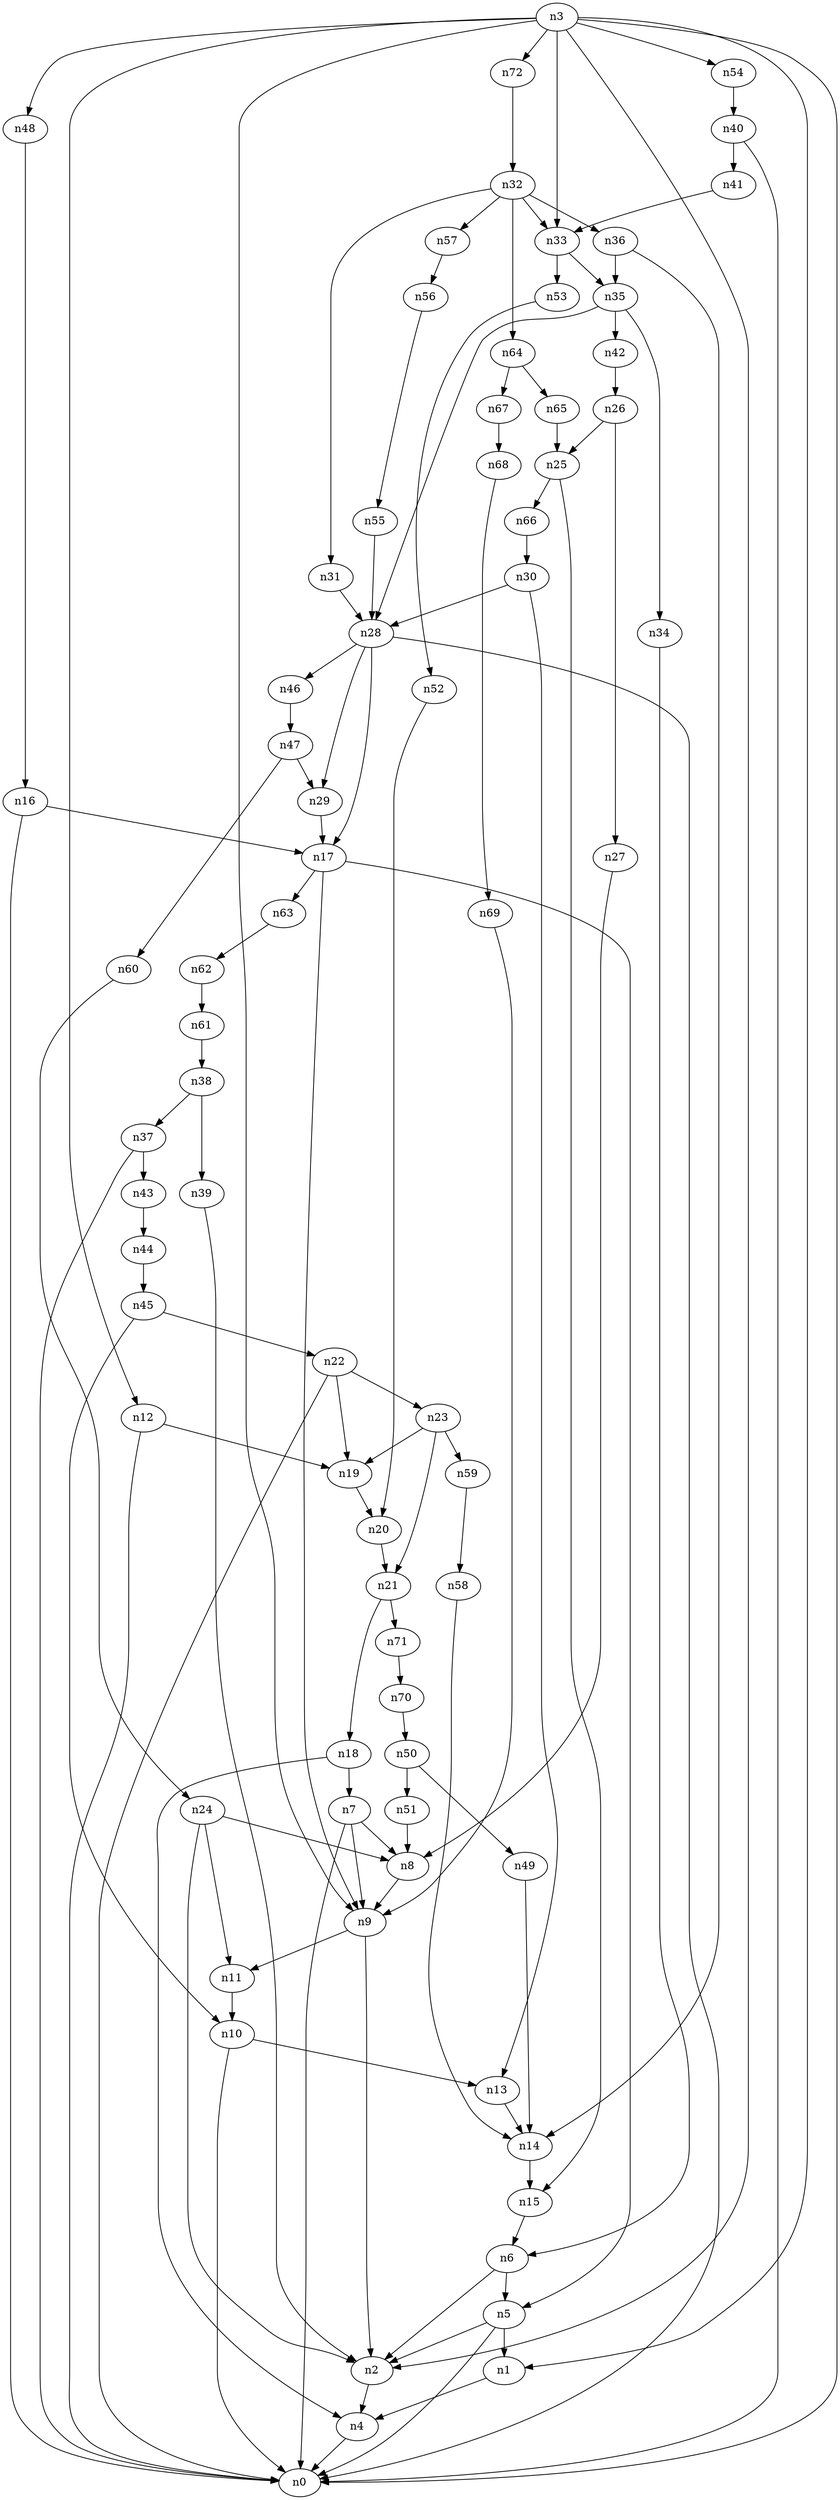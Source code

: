 digraph G {
	n1 -> n4	 [_graphml_id=e4];
	n2 -> n4	 [_graphml_id=e7];
	n3 -> n0	 [_graphml_id=e0];
	n3 -> n1	 [_graphml_id=e3];
	n3 -> n2	 [_graphml_id=e6];
	n3 -> n9	 [_graphml_id=e14];
	n3 -> n12	 [_graphml_id=e18];
	n3 -> n33	 [_graphml_id=e54];
	n3 -> n48	 [_graphml_id=e78];
	n3 -> n54	 [_graphml_id=e88];
	n3 -> n72	 [_graphml_id=e118];
	n4 -> n0	 [_graphml_id=e1];
	n5 -> n0	 [_graphml_id=e2];
	n5 -> n1	 [_graphml_id=e5];
	n5 -> n2	 [_graphml_id=e8];
	n6 -> n2	 [_graphml_id=e10];
	n6 -> n5	 [_graphml_id=e9];
	n7 -> n0	 [_graphml_id=e11];
	n7 -> n8	 [_graphml_id=e12];
	n7 -> n9	 [_graphml_id=e20];
	n8 -> n9	 [_graphml_id=e13];
	n9 -> n2	 [_graphml_id=e30];
	n9 -> n11	 [_graphml_id=e17];
	n10 -> n0	 [_graphml_id=e15];
	n10 -> n13	 [_graphml_id=e21];
	n11 -> n10	 [_graphml_id=e16];
	n12 -> n0	 [_graphml_id=e19];
	n12 -> n19	 [_graphml_id=e31];
	n13 -> n14	 [_graphml_id=e22];
	n14 -> n15	 [_graphml_id=e23];
	n15 -> n6	 [_graphml_id=e24];
	n16 -> n0	 [_graphml_id=e25];
	n16 -> n17	 [_graphml_id=e26];
	n17 -> n5	 [_graphml_id=e90];
	n17 -> n9	 [_graphml_id=e27];
	n17 -> n63	 [_graphml_id=e104];
	n18 -> n4	 [_graphml_id=e29];
	n18 -> n7	 [_graphml_id=e28];
	n19 -> n20	 [_graphml_id=e32];
	n20 -> n21	 [_graphml_id=e33];
	n21 -> n18	 [_graphml_id=e34];
	n21 -> n71	 [_graphml_id=e117];
	n22 -> n0	 [_graphml_id=e35];
	n22 -> n19	 [_graphml_id=e40];
	n22 -> n23	 [_graphml_id=e36];
	n23 -> n19	 [_graphml_id=e37];
	n23 -> n21	 [_graphml_id=e100];
	n23 -> n59	 [_graphml_id=e97];
	n24 -> n2	 [_graphml_id=e80];
	n24 -> n8	 [_graphml_id=e39];
	n24 -> n11	 [_graphml_id=e38];
	n25 -> n15	 [_graphml_id=e41];
	n25 -> n66	 [_graphml_id=e108];
	n26 -> n25	 [_graphml_id=e42];
	n26 -> n27	 [_graphml_id=e43];
	n27 -> n8	 [_graphml_id=e44];
	n28 -> n0	 [_graphml_id=e45];
	n28 -> n17	 [_graphml_id=e50];
	n28 -> n29	 [_graphml_id=e46];
	n28 -> n46	 [_graphml_id=e75];
	n29 -> n17	 [_graphml_id=e47];
	n30 -> n13	 [_graphml_id=e48];
	n30 -> n28	 [_graphml_id=e49];
	n31 -> n28	 [_graphml_id=e51];
	n32 -> n31	 [_graphml_id=e52];
	n32 -> n33	 [_graphml_id=e53];
	n32 -> n36	 [_graphml_id=e59];
	n32 -> n57	 [_graphml_id=e94];
	n32 -> n64	 [_graphml_id=e105];
	n33 -> n35	 [_graphml_id=e57];
	n33 -> n53	 [_graphml_id=e87];
	n34 -> n6	 [_graphml_id=e55];
	n35 -> n28	 [_graphml_id=e70];
	n35 -> n34	 [_graphml_id=e56];
	n35 -> n42	 [_graphml_id=e68];
	n36 -> n14	 [_graphml_id=e60];
	n36 -> n35	 [_graphml_id=e58];
	n37 -> n0	 [_graphml_id=e61];
	n37 -> n43	 [_graphml_id=e71];
	n38 -> n37	 [_graphml_id=e62];
	n38 -> n39	 [_graphml_id=e63];
	n39 -> n2	 [_graphml_id=e64];
	n40 -> n0	 [_graphml_id=e65];
	n40 -> n41	 [_graphml_id=e66];
	n41 -> n33	 [_graphml_id=e67];
	n42 -> n26	 [_graphml_id=e69];
	n43 -> n44	 [_graphml_id=e72];
	n44 -> n45	 [_graphml_id=e73];
	n45 -> n10	 [_graphml_id=e110];
	n45 -> n22	 [_graphml_id=e74];
	n46 -> n47	 [_graphml_id=e76];
	n47 -> n29	 [_graphml_id=e77];
	n47 -> n60	 [_graphml_id=e98];
	n48 -> n16	 [_graphml_id=e79];
	n49 -> n14	 [_graphml_id=e81];
	n50 -> n49	 [_graphml_id=e82];
	n50 -> n51	 [_graphml_id=e83];
	n51 -> n8	 [_graphml_id=e84];
	n52 -> n20	 [_graphml_id=e85];
	n53 -> n52	 [_graphml_id=e86];
	n54 -> n40	 [_graphml_id=e89];
	n55 -> n28	 [_graphml_id=e91];
	n56 -> n55	 [_graphml_id=e92];
	n57 -> n56	 [_graphml_id=e93];
	n58 -> n14	 [_graphml_id=e95];
	n59 -> n58	 [_graphml_id=e96];
	n60 -> n24	 [_graphml_id=e99];
	n61 -> n38	 [_graphml_id=e101];
	n62 -> n61	 [_graphml_id=e102];
	n63 -> n62	 [_graphml_id=e103];
	n64 -> n65	 [_graphml_id=e106];
	n64 -> n67	 [_graphml_id=e111];
	n65 -> n25	 [_graphml_id=e107];
	n66 -> n30	 [_graphml_id=e109];
	n67 -> n68	 [_graphml_id=e112];
	n68 -> n69	 [_graphml_id=e113];
	n69 -> n9	 [_graphml_id=e114];
	n70 -> n50	 [_graphml_id=e115];
	n71 -> n70	 [_graphml_id=e116];
	n72 -> n32	 [_graphml_id=e119];
}

